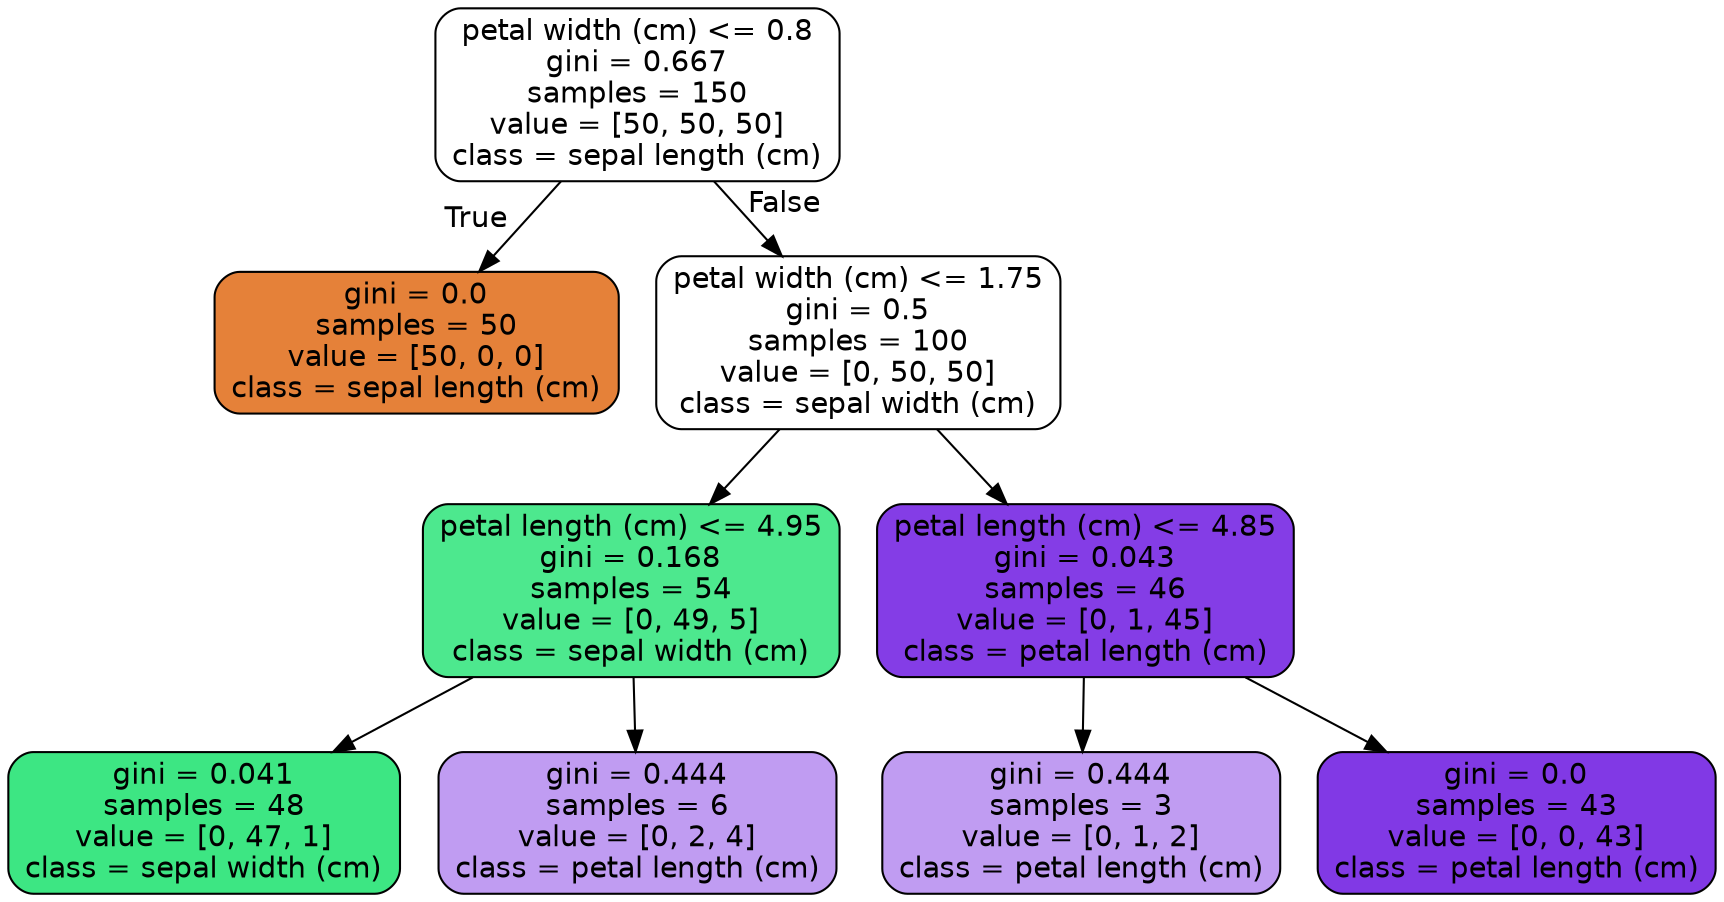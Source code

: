 digraph Tree {
node [shape=box, style="filled, rounded", color="black", fontname=helvetica] ;
edge [fontname=helvetica] ;
0 [label="petal width (cm) <= 0.8\ngini = 0.667\nsamples = 150\nvalue = [50, 50, 50]\nclass = sepal length (cm)", fillcolor="#e5813900"] ;
1 [label="gini = 0.0\nsamples = 50\nvalue = [50, 0, 0]\nclass = sepal length (cm)", fillcolor="#e58139ff"] ;
0 -> 1 [labeldistance=2.5, labelangle=45, headlabel="True"] ;
2 [label="petal width (cm) <= 1.75\ngini = 0.5\nsamples = 100\nvalue = [0, 50, 50]\nclass = sepal width (cm)", fillcolor="#39e58100"] ;
0 -> 2 [labeldistance=2.5, labelangle=-45, headlabel="False"] ;
3 [label="petal length (cm) <= 4.95\ngini = 0.168\nsamples = 54\nvalue = [0, 49, 5]\nclass = sepal width (cm)", fillcolor="#39e581e5"] ;
2 -> 3 ;
4 [label="gini = 0.041\nsamples = 48\nvalue = [0, 47, 1]\nclass = sepal width (cm)", fillcolor="#39e581fa"] ;
3 -> 4 ;
5 [label="gini = 0.444\nsamples = 6\nvalue = [0, 2, 4]\nclass = petal length (cm)", fillcolor="#8139e57f"] ;
3 -> 5 ;
6 [label="petal length (cm) <= 4.85\ngini = 0.043\nsamples = 46\nvalue = [0, 1, 45]\nclass = petal length (cm)", fillcolor="#8139e5f9"] ;
2 -> 6 ;
7 [label="gini = 0.444\nsamples = 3\nvalue = [0, 1, 2]\nclass = petal length (cm)", fillcolor="#8139e57f"] ;
6 -> 7 ;
8 [label="gini = 0.0\nsamples = 43\nvalue = [0, 0, 43]\nclass = petal length (cm)", fillcolor="#8139e5ff"] ;
6 -> 8 ;
}